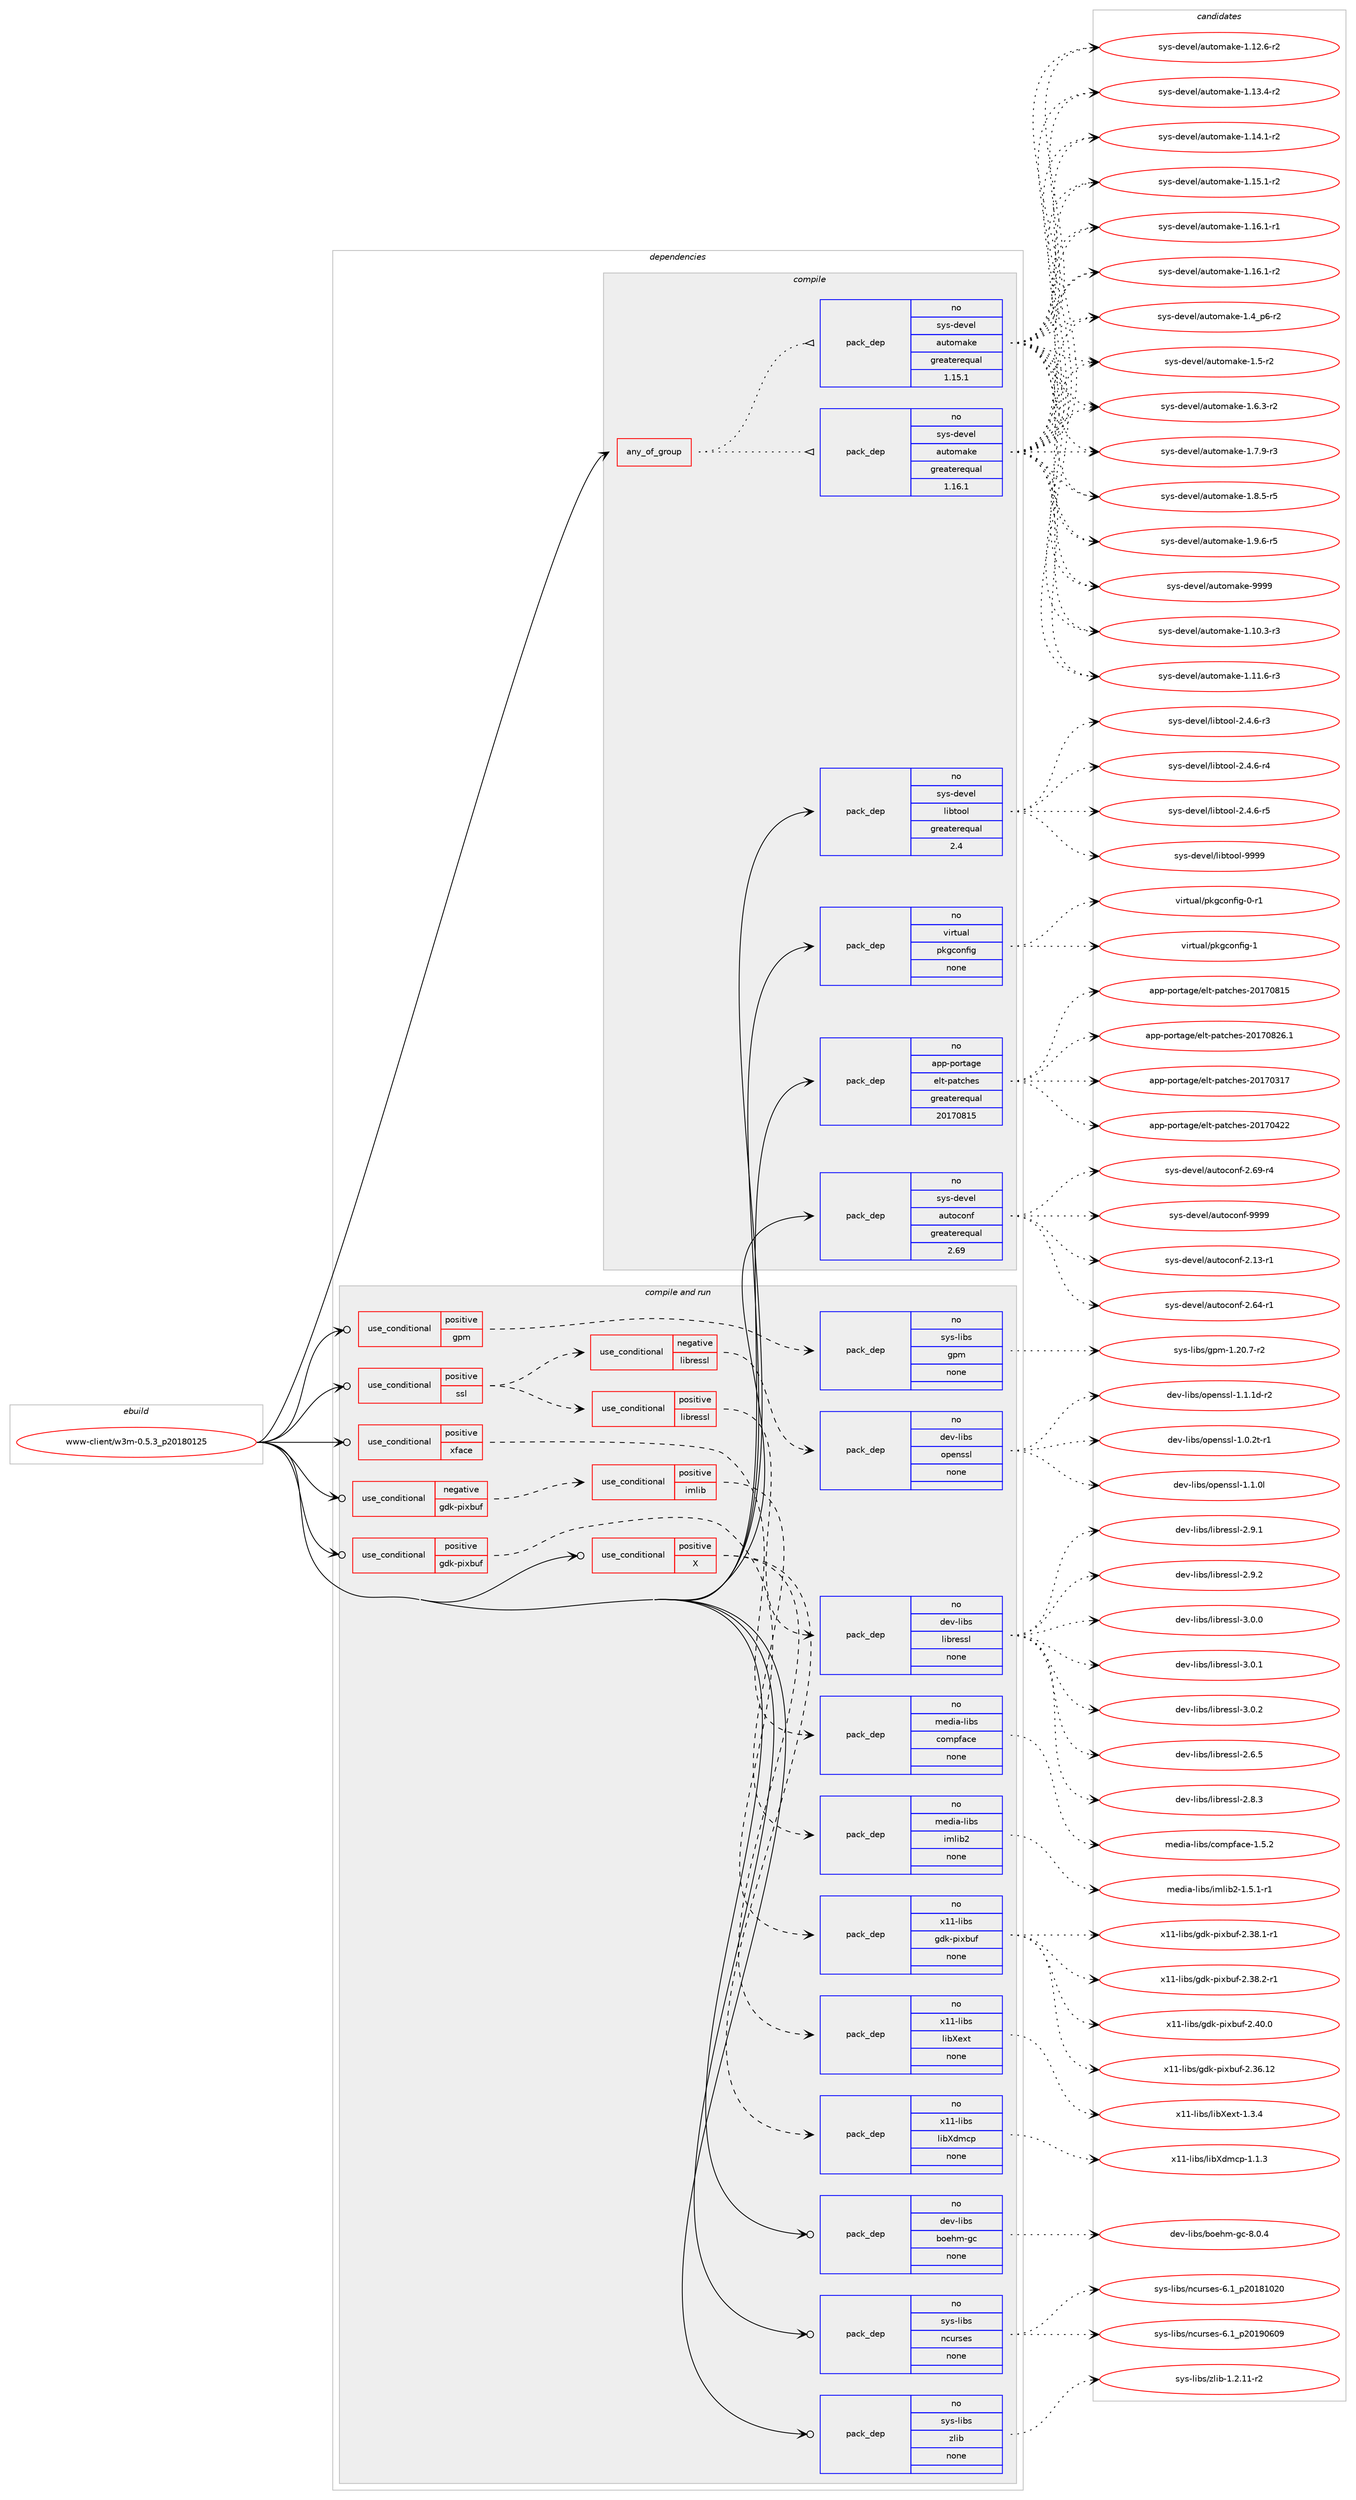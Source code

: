 digraph prolog {

# *************
# Graph options
# *************

newrank=true;
concentrate=true;
compound=true;
graph [rankdir=LR,fontname=Helvetica,fontsize=10,ranksep=1.5];#, ranksep=2.5, nodesep=0.2];
edge  [arrowhead=vee];
node  [fontname=Helvetica,fontsize=10];

# **********
# The ebuild
# **********

subgraph cluster_leftcol {
color=gray;
rank=same;
label=<<i>ebuild</i>>;
id [label="www-client/w3m-0.5.3_p20180125", color=red, width=4, href="../www-client/w3m-0.5.3_p20180125.svg"];
}

# ****************
# The dependencies
# ****************

subgraph cluster_midcol {
color=gray;
label=<<i>dependencies</i>>;
subgraph cluster_compile {
fillcolor="#eeeeee";
style=filled;
label=<<i>compile</i>>;
subgraph any15790 {
dependency908850 [label=<<TABLE BORDER="0" CELLBORDER="1" CELLSPACING="0" CELLPADDING="4"><TR><TD CELLPADDING="10">any_of_group</TD></TR></TABLE>>, shape=none, color=red];subgraph pack674715 {
dependency908851 [label=<<TABLE BORDER="0" CELLBORDER="1" CELLSPACING="0" CELLPADDING="4" WIDTH="220"><TR><TD ROWSPAN="6" CELLPADDING="30">pack_dep</TD></TR><TR><TD WIDTH="110">no</TD></TR><TR><TD>sys-devel</TD></TR><TR><TD>automake</TD></TR><TR><TD>greaterequal</TD></TR><TR><TD>1.16.1</TD></TR></TABLE>>, shape=none, color=blue];
}
dependency908850:e -> dependency908851:w [weight=20,style="dotted",arrowhead="oinv"];
subgraph pack674716 {
dependency908852 [label=<<TABLE BORDER="0" CELLBORDER="1" CELLSPACING="0" CELLPADDING="4" WIDTH="220"><TR><TD ROWSPAN="6" CELLPADDING="30">pack_dep</TD></TR><TR><TD WIDTH="110">no</TD></TR><TR><TD>sys-devel</TD></TR><TR><TD>automake</TD></TR><TR><TD>greaterequal</TD></TR><TR><TD>1.15.1</TD></TR></TABLE>>, shape=none, color=blue];
}
dependency908850:e -> dependency908852:w [weight=20,style="dotted",arrowhead="oinv"];
}
id:e -> dependency908850:w [weight=20,style="solid",arrowhead="vee"];
subgraph pack674717 {
dependency908853 [label=<<TABLE BORDER="0" CELLBORDER="1" CELLSPACING="0" CELLPADDING="4" WIDTH="220"><TR><TD ROWSPAN="6" CELLPADDING="30">pack_dep</TD></TR><TR><TD WIDTH="110">no</TD></TR><TR><TD>app-portage</TD></TR><TR><TD>elt-patches</TD></TR><TR><TD>greaterequal</TD></TR><TR><TD>20170815</TD></TR></TABLE>>, shape=none, color=blue];
}
id:e -> dependency908853:w [weight=20,style="solid",arrowhead="vee"];
subgraph pack674718 {
dependency908854 [label=<<TABLE BORDER="0" CELLBORDER="1" CELLSPACING="0" CELLPADDING="4" WIDTH="220"><TR><TD ROWSPAN="6" CELLPADDING="30">pack_dep</TD></TR><TR><TD WIDTH="110">no</TD></TR><TR><TD>sys-devel</TD></TR><TR><TD>autoconf</TD></TR><TR><TD>greaterequal</TD></TR><TR><TD>2.69</TD></TR></TABLE>>, shape=none, color=blue];
}
id:e -> dependency908854:w [weight=20,style="solid",arrowhead="vee"];
subgraph pack674719 {
dependency908855 [label=<<TABLE BORDER="0" CELLBORDER="1" CELLSPACING="0" CELLPADDING="4" WIDTH="220"><TR><TD ROWSPAN="6" CELLPADDING="30">pack_dep</TD></TR><TR><TD WIDTH="110">no</TD></TR><TR><TD>sys-devel</TD></TR><TR><TD>libtool</TD></TR><TR><TD>greaterequal</TD></TR><TR><TD>2.4</TD></TR></TABLE>>, shape=none, color=blue];
}
id:e -> dependency908855:w [weight=20,style="solid",arrowhead="vee"];
subgraph pack674720 {
dependency908856 [label=<<TABLE BORDER="0" CELLBORDER="1" CELLSPACING="0" CELLPADDING="4" WIDTH="220"><TR><TD ROWSPAN="6" CELLPADDING="30">pack_dep</TD></TR><TR><TD WIDTH="110">no</TD></TR><TR><TD>virtual</TD></TR><TR><TD>pkgconfig</TD></TR><TR><TD>none</TD></TR><TR><TD></TD></TR></TABLE>>, shape=none, color=blue];
}
id:e -> dependency908856:w [weight=20,style="solid",arrowhead="vee"];
}
subgraph cluster_compileandrun {
fillcolor="#eeeeee";
style=filled;
label=<<i>compile and run</i>>;
subgraph cond217766 {
dependency908857 [label=<<TABLE BORDER="0" CELLBORDER="1" CELLSPACING="0" CELLPADDING="4"><TR><TD ROWSPAN="3" CELLPADDING="10">use_conditional</TD></TR><TR><TD>negative</TD></TR><TR><TD>gdk-pixbuf</TD></TR></TABLE>>, shape=none, color=red];
subgraph cond217767 {
dependency908858 [label=<<TABLE BORDER="0" CELLBORDER="1" CELLSPACING="0" CELLPADDING="4"><TR><TD ROWSPAN="3" CELLPADDING="10">use_conditional</TD></TR><TR><TD>positive</TD></TR><TR><TD>imlib</TD></TR></TABLE>>, shape=none, color=red];
subgraph pack674721 {
dependency908859 [label=<<TABLE BORDER="0" CELLBORDER="1" CELLSPACING="0" CELLPADDING="4" WIDTH="220"><TR><TD ROWSPAN="6" CELLPADDING="30">pack_dep</TD></TR><TR><TD WIDTH="110">no</TD></TR><TR><TD>media-libs</TD></TR><TR><TD>imlib2</TD></TR><TR><TD>none</TD></TR><TR><TD></TD></TR></TABLE>>, shape=none, color=blue];
}
dependency908858:e -> dependency908859:w [weight=20,style="dashed",arrowhead="vee"];
}
dependency908857:e -> dependency908858:w [weight=20,style="dashed",arrowhead="vee"];
}
id:e -> dependency908857:w [weight=20,style="solid",arrowhead="odotvee"];
subgraph cond217768 {
dependency908860 [label=<<TABLE BORDER="0" CELLBORDER="1" CELLSPACING="0" CELLPADDING="4"><TR><TD ROWSPAN="3" CELLPADDING="10">use_conditional</TD></TR><TR><TD>positive</TD></TR><TR><TD>X</TD></TR></TABLE>>, shape=none, color=red];
subgraph pack674722 {
dependency908861 [label=<<TABLE BORDER="0" CELLBORDER="1" CELLSPACING="0" CELLPADDING="4" WIDTH="220"><TR><TD ROWSPAN="6" CELLPADDING="30">pack_dep</TD></TR><TR><TD WIDTH="110">no</TD></TR><TR><TD>x11-libs</TD></TR><TR><TD>libXdmcp</TD></TR><TR><TD>none</TD></TR><TR><TD></TD></TR></TABLE>>, shape=none, color=blue];
}
dependency908860:e -> dependency908861:w [weight=20,style="dashed",arrowhead="vee"];
subgraph pack674723 {
dependency908862 [label=<<TABLE BORDER="0" CELLBORDER="1" CELLSPACING="0" CELLPADDING="4" WIDTH="220"><TR><TD ROWSPAN="6" CELLPADDING="30">pack_dep</TD></TR><TR><TD WIDTH="110">no</TD></TR><TR><TD>x11-libs</TD></TR><TR><TD>libXext</TD></TR><TR><TD>none</TD></TR><TR><TD></TD></TR></TABLE>>, shape=none, color=blue];
}
dependency908860:e -> dependency908862:w [weight=20,style="dashed",arrowhead="vee"];
}
id:e -> dependency908860:w [weight=20,style="solid",arrowhead="odotvee"];
subgraph cond217769 {
dependency908863 [label=<<TABLE BORDER="0" CELLBORDER="1" CELLSPACING="0" CELLPADDING="4"><TR><TD ROWSPAN="3" CELLPADDING="10">use_conditional</TD></TR><TR><TD>positive</TD></TR><TR><TD>gdk-pixbuf</TD></TR></TABLE>>, shape=none, color=red];
subgraph pack674724 {
dependency908864 [label=<<TABLE BORDER="0" CELLBORDER="1" CELLSPACING="0" CELLPADDING="4" WIDTH="220"><TR><TD ROWSPAN="6" CELLPADDING="30">pack_dep</TD></TR><TR><TD WIDTH="110">no</TD></TR><TR><TD>x11-libs</TD></TR><TR><TD>gdk-pixbuf</TD></TR><TR><TD>none</TD></TR><TR><TD></TD></TR></TABLE>>, shape=none, color=blue];
}
dependency908863:e -> dependency908864:w [weight=20,style="dashed",arrowhead="vee"];
}
id:e -> dependency908863:w [weight=20,style="solid",arrowhead="odotvee"];
subgraph cond217770 {
dependency908865 [label=<<TABLE BORDER="0" CELLBORDER="1" CELLSPACING="0" CELLPADDING="4"><TR><TD ROWSPAN="3" CELLPADDING="10">use_conditional</TD></TR><TR><TD>positive</TD></TR><TR><TD>gpm</TD></TR></TABLE>>, shape=none, color=red];
subgraph pack674725 {
dependency908866 [label=<<TABLE BORDER="0" CELLBORDER="1" CELLSPACING="0" CELLPADDING="4" WIDTH="220"><TR><TD ROWSPAN="6" CELLPADDING="30">pack_dep</TD></TR><TR><TD WIDTH="110">no</TD></TR><TR><TD>sys-libs</TD></TR><TR><TD>gpm</TD></TR><TR><TD>none</TD></TR><TR><TD></TD></TR></TABLE>>, shape=none, color=blue];
}
dependency908865:e -> dependency908866:w [weight=20,style="dashed",arrowhead="vee"];
}
id:e -> dependency908865:w [weight=20,style="solid",arrowhead="odotvee"];
subgraph cond217771 {
dependency908867 [label=<<TABLE BORDER="0" CELLBORDER="1" CELLSPACING="0" CELLPADDING="4"><TR><TD ROWSPAN="3" CELLPADDING="10">use_conditional</TD></TR><TR><TD>positive</TD></TR><TR><TD>ssl</TD></TR></TABLE>>, shape=none, color=red];
subgraph cond217772 {
dependency908868 [label=<<TABLE BORDER="0" CELLBORDER="1" CELLSPACING="0" CELLPADDING="4"><TR><TD ROWSPAN="3" CELLPADDING="10">use_conditional</TD></TR><TR><TD>negative</TD></TR><TR><TD>libressl</TD></TR></TABLE>>, shape=none, color=red];
subgraph pack674726 {
dependency908869 [label=<<TABLE BORDER="0" CELLBORDER="1" CELLSPACING="0" CELLPADDING="4" WIDTH="220"><TR><TD ROWSPAN="6" CELLPADDING="30">pack_dep</TD></TR><TR><TD WIDTH="110">no</TD></TR><TR><TD>dev-libs</TD></TR><TR><TD>openssl</TD></TR><TR><TD>none</TD></TR><TR><TD></TD></TR></TABLE>>, shape=none, color=blue];
}
dependency908868:e -> dependency908869:w [weight=20,style="dashed",arrowhead="vee"];
}
dependency908867:e -> dependency908868:w [weight=20,style="dashed",arrowhead="vee"];
subgraph cond217773 {
dependency908870 [label=<<TABLE BORDER="0" CELLBORDER="1" CELLSPACING="0" CELLPADDING="4"><TR><TD ROWSPAN="3" CELLPADDING="10">use_conditional</TD></TR><TR><TD>positive</TD></TR><TR><TD>libressl</TD></TR></TABLE>>, shape=none, color=red];
subgraph pack674727 {
dependency908871 [label=<<TABLE BORDER="0" CELLBORDER="1" CELLSPACING="0" CELLPADDING="4" WIDTH="220"><TR><TD ROWSPAN="6" CELLPADDING="30">pack_dep</TD></TR><TR><TD WIDTH="110">no</TD></TR><TR><TD>dev-libs</TD></TR><TR><TD>libressl</TD></TR><TR><TD>none</TD></TR><TR><TD></TD></TR></TABLE>>, shape=none, color=blue];
}
dependency908870:e -> dependency908871:w [weight=20,style="dashed",arrowhead="vee"];
}
dependency908867:e -> dependency908870:w [weight=20,style="dashed",arrowhead="vee"];
}
id:e -> dependency908867:w [weight=20,style="solid",arrowhead="odotvee"];
subgraph cond217774 {
dependency908872 [label=<<TABLE BORDER="0" CELLBORDER="1" CELLSPACING="0" CELLPADDING="4"><TR><TD ROWSPAN="3" CELLPADDING="10">use_conditional</TD></TR><TR><TD>positive</TD></TR><TR><TD>xface</TD></TR></TABLE>>, shape=none, color=red];
subgraph pack674728 {
dependency908873 [label=<<TABLE BORDER="0" CELLBORDER="1" CELLSPACING="0" CELLPADDING="4" WIDTH="220"><TR><TD ROWSPAN="6" CELLPADDING="30">pack_dep</TD></TR><TR><TD WIDTH="110">no</TD></TR><TR><TD>media-libs</TD></TR><TR><TD>compface</TD></TR><TR><TD>none</TD></TR><TR><TD></TD></TR></TABLE>>, shape=none, color=blue];
}
dependency908872:e -> dependency908873:w [weight=20,style="dashed",arrowhead="vee"];
}
id:e -> dependency908872:w [weight=20,style="solid",arrowhead="odotvee"];
subgraph pack674729 {
dependency908874 [label=<<TABLE BORDER="0" CELLBORDER="1" CELLSPACING="0" CELLPADDING="4" WIDTH="220"><TR><TD ROWSPAN="6" CELLPADDING="30">pack_dep</TD></TR><TR><TD WIDTH="110">no</TD></TR><TR><TD>dev-libs</TD></TR><TR><TD>boehm-gc</TD></TR><TR><TD>none</TD></TR><TR><TD></TD></TR></TABLE>>, shape=none, color=blue];
}
id:e -> dependency908874:w [weight=20,style="solid",arrowhead="odotvee"];
subgraph pack674730 {
dependency908875 [label=<<TABLE BORDER="0" CELLBORDER="1" CELLSPACING="0" CELLPADDING="4" WIDTH="220"><TR><TD ROWSPAN="6" CELLPADDING="30">pack_dep</TD></TR><TR><TD WIDTH="110">no</TD></TR><TR><TD>sys-libs</TD></TR><TR><TD>ncurses</TD></TR><TR><TD>none</TD></TR><TR><TD></TD></TR></TABLE>>, shape=none, color=blue];
}
id:e -> dependency908875:w [weight=20,style="solid",arrowhead="odotvee"];
subgraph pack674731 {
dependency908876 [label=<<TABLE BORDER="0" CELLBORDER="1" CELLSPACING="0" CELLPADDING="4" WIDTH="220"><TR><TD ROWSPAN="6" CELLPADDING="30">pack_dep</TD></TR><TR><TD WIDTH="110">no</TD></TR><TR><TD>sys-libs</TD></TR><TR><TD>zlib</TD></TR><TR><TD>none</TD></TR><TR><TD></TD></TR></TABLE>>, shape=none, color=blue];
}
id:e -> dependency908876:w [weight=20,style="solid",arrowhead="odotvee"];
}
subgraph cluster_run {
fillcolor="#eeeeee";
style=filled;
label=<<i>run</i>>;
}
}

# **************
# The candidates
# **************

subgraph cluster_choices {
rank=same;
color=gray;
label=<<i>candidates</i>>;

subgraph choice674715 {
color=black;
nodesep=1;
choice11512111545100101118101108479711711611110997107101454946494846514511451 [label="sys-devel/automake-1.10.3-r3", color=red, width=4,href="../sys-devel/automake-1.10.3-r3.svg"];
choice11512111545100101118101108479711711611110997107101454946494946544511451 [label="sys-devel/automake-1.11.6-r3", color=red, width=4,href="../sys-devel/automake-1.11.6-r3.svg"];
choice11512111545100101118101108479711711611110997107101454946495046544511450 [label="sys-devel/automake-1.12.6-r2", color=red, width=4,href="../sys-devel/automake-1.12.6-r2.svg"];
choice11512111545100101118101108479711711611110997107101454946495146524511450 [label="sys-devel/automake-1.13.4-r2", color=red, width=4,href="../sys-devel/automake-1.13.4-r2.svg"];
choice11512111545100101118101108479711711611110997107101454946495246494511450 [label="sys-devel/automake-1.14.1-r2", color=red, width=4,href="../sys-devel/automake-1.14.1-r2.svg"];
choice11512111545100101118101108479711711611110997107101454946495346494511450 [label="sys-devel/automake-1.15.1-r2", color=red, width=4,href="../sys-devel/automake-1.15.1-r2.svg"];
choice11512111545100101118101108479711711611110997107101454946495446494511449 [label="sys-devel/automake-1.16.1-r1", color=red, width=4,href="../sys-devel/automake-1.16.1-r1.svg"];
choice11512111545100101118101108479711711611110997107101454946495446494511450 [label="sys-devel/automake-1.16.1-r2", color=red, width=4,href="../sys-devel/automake-1.16.1-r2.svg"];
choice115121115451001011181011084797117116111109971071014549465295112544511450 [label="sys-devel/automake-1.4_p6-r2", color=red, width=4,href="../sys-devel/automake-1.4_p6-r2.svg"];
choice11512111545100101118101108479711711611110997107101454946534511450 [label="sys-devel/automake-1.5-r2", color=red, width=4,href="../sys-devel/automake-1.5-r2.svg"];
choice115121115451001011181011084797117116111109971071014549465446514511450 [label="sys-devel/automake-1.6.3-r2", color=red, width=4,href="../sys-devel/automake-1.6.3-r2.svg"];
choice115121115451001011181011084797117116111109971071014549465546574511451 [label="sys-devel/automake-1.7.9-r3", color=red, width=4,href="../sys-devel/automake-1.7.9-r3.svg"];
choice115121115451001011181011084797117116111109971071014549465646534511453 [label="sys-devel/automake-1.8.5-r5", color=red, width=4,href="../sys-devel/automake-1.8.5-r5.svg"];
choice115121115451001011181011084797117116111109971071014549465746544511453 [label="sys-devel/automake-1.9.6-r5", color=red, width=4,href="../sys-devel/automake-1.9.6-r5.svg"];
choice115121115451001011181011084797117116111109971071014557575757 [label="sys-devel/automake-9999", color=red, width=4,href="../sys-devel/automake-9999.svg"];
dependency908851:e -> choice11512111545100101118101108479711711611110997107101454946494846514511451:w [style=dotted,weight="100"];
dependency908851:e -> choice11512111545100101118101108479711711611110997107101454946494946544511451:w [style=dotted,weight="100"];
dependency908851:e -> choice11512111545100101118101108479711711611110997107101454946495046544511450:w [style=dotted,weight="100"];
dependency908851:e -> choice11512111545100101118101108479711711611110997107101454946495146524511450:w [style=dotted,weight="100"];
dependency908851:e -> choice11512111545100101118101108479711711611110997107101454946495246494511450:w [style=dotted,weight="100"];
dependency908851:e -> choice11512111545100101118101108479711711611110997107101454946495346494511450:w [style=dotted,weight="100"];
dependency908851:e -> choice11512111545100101118101108479711711611110997107101454946495446494511449:w [style=dotted,weight="100"];
dependency908851:e -> choice11512111545100101118101108479711711611110997107101454946495446494511450:w [style=dotted,weight="100"];
dependency908851:e -> choice115121115451001011181011084797117116111109971071014549465295112544511450:w [style=dotted,weight="100"];
dependency908851:e -> choice11512111545100101118101108479711711611110997107101454946534511450:w [style=dotted,weight="100"];
dependency908851:e -> choice115121115451001011181011084797117116111109971071014549465446514511450:w [style=dotted,weight="100"];
dependency908851:e -> choice115121115451001011181011084797117116111109971071014549465546574511451:w [style=dotted,weight="100"];
dependency908851:e -> choice115121115451001011181011084797117116111109971071014549465646534511453:w [style=dotted,weight="100"];
dependency908851:e -> choice115121115451001011181011084797117116111109971071014549465746544511453:w [style=dotted,weight="100"];
dependency908851:e -> choice115121115451001011181011084797117116111109971071014557575757:w [style=dotted,weight="100"];
}
subgraph choice674716 {
color=black;
nodesep=1;
choice11512111545100101118101108479711711611110997107101454946494846514511451 [label="sys-devel/automake-1.10.3-r3", color=red, width=4,href="../sys-devel/automake-1.10.3-r3.svg"];
choice11512111545100101118101108479711711611110997107101454946494946544511451 [label="sys-devel/automake-1.11.6-r3", color=red, width=4,href="../sys-devel/automake-1.11.6-r3.svg"];
choice11512111545100101118101108479711711611110997107101454946495046544511450 [label="sys-devel/automake-1.12.6-r2", color=red, width=4,href="../sys-devel/automake-1.12.6-r2.svg"];
choice11512111545100101118101108479711711611110997107101454946495146524511450 [label="sys-devel/automake-1.13.4-r2", color=red, width=4,href="../sys-devel/automake-1.13.4-r2.svg"];
choice11512111545100101118101108479711711611110997107101454946495246494511450 [label="sys-devel/automake-1.14.1-r2", color=red, width=4,href="../sys-devel/automake-1.14.1-r2.svg"];
choice11512111545100101118101108479711711611110997107101454946495346494511450 [label="sys-devel/automake-1.15.1-r2", color=red, width=4,href="../sys-devel/automake-1.15.1-r2.svg"];
choice11512111545100101118101108479711711611110997107101454946495446494511449 [label="sys-devel/automake-1.16.1-r1", color=red, width=4,href="../sys-devel/automake-1.16.1-r1.svg"];
choice11512111545100101118101108479711711611110997107101454946495446494511450 [label="sys-devel/automake-1.16.1-r2", color=red, width=4,href="../sys-devel/automake-1.16.1-r2.svg"];
choice115121115451001011181011084797117116111109971071014549465295112544511450 [label="sys-devel/automake-1.4_p6-r2", color=red, width=4,href="../sys-devel/automake-1.4_p6-r2.svg"];
choice11512111545100101118101108479711711611110997107101454946534511450 [label="sys-devel/automake-1.5-r2", color=red, width=4,href="../sys-devel/automake-1.5-r2.svg"];
choice115121115451001011181011084797117116111109971071014549465446514511450 [label="sys-devel/automake-1.6.3-r2", color=red, width=4,href="../sys-devel/automake-1.6.3-r2.svg"];
choice115121115451001011181011084797117116111109971071014549465546574511451 [label="sys-devel/automake-1.7.9-r3", color=red, width=4,href="../sys-devel/automake-1.7.9-r3.svg"];
choice115121115451001011181011084797117116111109971071014549465646534511453 [label="sys-devel/automake-1.8.5-r5", color=red, width=4,href="../sys-devel/automake-1.8.5-r5.svg"];
choice115121115451001011181011084797117116111109971071014549465746544511453 [label="sys-devel/automake-1.9.6-r5", color=red, width=4,href="../sys-devel/automake-1.9.6-r5.svg"];
choice115121115451001011181011084797117116111109971071014557575757 [label="sys-devel/automake-9999", color=red, width=4,href="../sys-devel/automake-9999.svg"];
dependency908852:e -> choice11512111545100101118101108479711711611110997107101454946494846514511451:w [style=dotted,weight="100"];
dependency908852:e -> choice11512111545100101118101108479711711611110997107101454946494946544511451:w [style=dotted,weight="100"];
dependency908852:e -> choice11512111545100101118101108479711711611110997107101454946495046544511450:w [style=dotted,weight="100"];
dependency908852:e -> choice11512111545100101118101108479711711611110997107101454946495146524511450:w [style=dotted,weight="100"];
dependency908852:e -> choice11512111545100101118101108479711711611110997107101454946495246494511450:w [style=dotted,weight="100"];
dependency908852:e -> choice11512111545100101118101108479711711611110997107101454946495346494511450:w [style=dotted,weight="100"];
dependency908852:e -> choice11512111545100101118101108479711711611110997107101454946495446494511449:w [style=dotted,weight="100"];
dependency908852:e -> choice11512111545100101118101108479711711611110997107101454946495446494511450:w [style=dotted,weight="100"];
dependency908852:e -> choice115121115451001011181011084797117116111109971071014549465295112544511450:w [style=dotted,weight="100"];
dependency908852:e -> choice11512111545100101118101108479711711611110997107101454946534511450:w [style=dotted,weight="100"];
dependency908852:e -> choice115121115451001011181011084797117116111109971071014549465446514511450:w [style=dotted,weight="100"];
dependency908852:e -> choice115121115451001011181011084797117116111109971071014549465546574511451:w [style=dotted,weight="100"];
dependency908852:e -> choice115121115451001011181011084797117116111109971071014549465646534511453:w [style=dotted,weight="100"];
dependency908852:e -> choice115121115451001011181011084797117116111109971071014549465746544511453:w [style=dotted,weight="100"];
dependency908852:e -> choice115121115451001011181011084797117116111109971071014557575757:w [style=dotted,weight="100"];
}
subgraph choice674717 {
color=black;
nodesep=1;
choice97112112451121111141169710310147101108116451129711699104101115455048495548514955 [label="app-portage/elt-patches-20170317", color=red, width=4,href="../app-portage/elt-patches-20170317.svg"];
choice97112112451121111141169710310147101108116451129711699104101115455048495548525050 [label="app-portage/elt-patches-20170422", color=red, width=4,href="../app-portage/elt-patches-20170422.svg"];
choice97112112451121111141169710310147101108116451129711699104101115455048495548564953 [label="app-portage/elt-patches-20170815", color=red, width=4,href="../app-portage/elt-patches-20170815.svg"];
choice971121124511211111411697103101471011081164511297116991041011154550484955485650544649 [label="app-portage/elt-patches-20170826.1", color=red, width=4,href="../app-portage/elt-patches-20170826.1.svg"];
dependency908853:e -> choice97112112451121111141169710310147101108116451129711699104101115455048495548514955:w [style=dotted,weight="100"];
dependency908853:e -> choice97112112451121111141169710310147101108116451129711699104101115455048495548525050:w [style=dotted,weight="100"];
dependency908853:e -> choice97112112451121111141169710310147101108116451129711699104101115455048495548564953:w [style=dotted,weight="100"];
dependency908853:e -> choice971121124511211111411697103101471011081164511297116991041011154550484955485650544649:w [style=dotted,weight="100"];
}
subgraph choice674718 {
color=black;
nodesep=1;
choice1151211154510010111810110847971171161119911111010245504649514511449 [label="sys-devel/autoconf-2.13-r1", color=red, width=4,href="../sys-devel/autoconf-2.13-r1.svg"];
choice1151211154510010111810110847971171161119911111010245504654524511449 [label="sys-devel/autoconf-2.64-r1", color=red, width=4,href="../sys-devel/autoconf-2.64-r1.svg"];
choice1151211154510010111810110847971171161119911111010245504654574511452 [label="sys-devel/autoconf-2.69-r4", color=red, width=4,href="../sys-devel/autoconf-2.69-r4.svg"];
choice115121115451001011181011084797117116111991111101024557575757 [label="sys-devel/autoconf-9999", color=red, width=4,href="../sys-devel/autoconf-9999.svg"];
dependency908854:e -> choice1151211154510010111810110847971171161119911111010245504649514511449:w [style=dotted,weight="100"];
dependency908854:e -> choice1151211154510010111810110847971171161119911111010245504654524511449:w [style=dotted,weight="100"];
dependency908854:e -> choice1151211154510010111810110847971171161119911111010245504654574511452:w [style=dotted,weight="100"];
dependency908854:e -> choice115121115451001011181011084797117116111991111101024557575757:w [style=dotted,weight="100"];
}
subgraph choice674719 {
color=black;
nodesep=1;
choice1151211154510010111810110847108105981161111111084550465246544511451 [label="sys-devel/libtool-2.4.6-r3", color=red, width=4,href="../sys-devel/libtool-2.4.6-r3.svg"];
choice1151211154510010111810110847108105981161111111084550465246544511452 [label="sys-devel/libtool-2.4.6-r4", color=red, width=4,href="../sys-devel/libtool-2.4.6-r4.svg"];
choice1151211154510010111810110847108105981161111111084550465246544511453 [label="sys-devel/libtool-2.4.6-r5", color=red, width=4,href="../sys-devel/libtool-2.4.6-r5.svg"];
choice1151211154510010111810110847108105981161111111084557575757 [label="sys-devel/libtool-9999", color=red, width=4,href="../sys-devel/libtool-9999.svg"];
dependency908855:e -> choice1151211154510010111810110847108105981161111111084550465246544511451:w [style=dotted,weight="100"];
dependency908855:e -> choice1151211154510010111810110847108105981161111111084550465246544511452:w [style=dotted,weight="100"];
dependency908855:e -> choice1151211154510010111810110847108105981161111111084550465246544511453:w [style=dotted,weight="100"];
dependency908855:e -> choice1151211154510010111810110847108105981161111111084557575757:w [style=dotted,weight="100"];
}
subgraph choice674720 {
color=black;
nodesep=1;
choice11810511411611797108471121071039911111010210510345484511449 [label="virtual/pkgconfig-0-r1", color=red, width=4,href="../virtual/pkgconfig-0-r1.svg"];
choice1181051141161179710847112107103991111101021051034549 [label="virtual/pkgconfig-1", color=red, width=4,href="../virtual/pkgconfig-1.svg"];
dependency908856:e -> choice11810511411611797108471121071039911111010210510345484511449:w [style=dotted,weight="100"];
dependency908856:e -> choice1181051141161179710847112107103991111101021051034549:w [style=dotted,weight="100"];
}
subgraph choice674721 {
color=black;
nodesep=1;
choice1091011001059745108105981154710510910810598504549465346494511449 [label="media-libs/imlib2-1.5.1-r1", color=red, width=4,href="../media-libs/imlib2-1.5.1-r1.svg"];
dependency908859:e -> choice1091011001059745108105981154710510910810598504549465346494511449:w [style=dotted,weight="100"];
}
subgraph choice674722 {
color=black;
nodesep=1;
choice1204949451081059811547108105988810010999112454946494651 [label="x11-libs/libXdmcp-1.1.3", color=red, width=4,href="../x11-libs/libXdmcp-1.1.3.svg"];
dependency908861:e -> choice1204949451081059811547108105988810010999112454946494651:w [style=dotted,weight="100"];
}
subgraph choice674723 {
color=black;
nodesep=1;
choice12049494510810598115471081059888101120116454946514652 [label="x11-libs/libXext-1.3.4", color=red, width=4,href="../x11-libs/libXext-1.3.4.svg"];
dependency908862:e -> choice12049494510810598115471081059888101120116454946514652:w [style=dotted,weight="100"];
}
subgraph choice674724 {
color=black;
nodesep=1;
choice120494945108105981154710310010745112105120981171024550465154464950 [label="x11-libs/gdk-pixbuf-2.36.12", color=red, width=4,href="../x11-libs/gdk-pixbuf-2.36.12.svg"];
choice12049494510810598115471031001074511210512098117102455046515646494511449 [label="x11-libs/gdk-pixbuf-2.38.1-r1", color=red, width=4,href="../x11-libs/gdk-pixbuf-2.38.1-r1.svg"];
choice12049494510810598115471031001074511210512098117102455046515646504511449 [label="x11-libs/gdk-pixbuf-2.38.2-r1", color=red, width=4,href="../x11-libs/gdk-pixbuf-2.38.2-r1.svg"];
choice1204949451081059811547103100107451121051209811710245504652484648 [label="x11-libs/gdk-pixbuf-2.40.0", color=red, width=4,href="../x11-libs/gdk-pixbuf-2.40.0.svg"];
dependency908864:e -> choice120494945108105981154710310010745112105120981171024550465154464950:w [style=dotted,weight="100"];
dependency908864:e -> choice12049494510810598115471031001074511210512098117102455046515646494511449:w [style=dotted,weight="100"];
dependency908864:e -> choice12049494510810598115471031001074511210512098117102455046515646504511449:w [style=dotted,weight="100"];
dependency908864:e -> choice1204949451081059811547103100107451121051209811710245504652484648:w [style=dotted,weight="100"];
}
subgraph choice674725 {
color=black;
nodesep=1;
choice115121115451081059811547103112109454946504846554511450 [label="sys-libs/gpm-1.20.7-r2", color=red, width=4,href="../sys-libs/gpm-1.20.7-r2.svg"];
dependency908866:e -> choice115121115451081059811547103112109454946504846554511450:w [style=dotted,weight="100"];
}
subgraph choice674726 {
color=black;
nodesep=1;
choice1001011184510810598115471111121011101151151084549464846501164511449 [label="dev-libs/openssl-1.0.2t-r1", color=red, width=4,href="../dev-libs/openssl-1.0.2t-r1.svg"];
choice100101118451081059811547111112101110115115108454946494648108 [label="dev-libs/openssl-1.1.0l", color=red, width=4,href="../dev-libs/openssl-1.1.0l.svg"];
choice1001011184510810598115471111121011101151151084549464946491004511450 [label="dev-libs/openssl-1.1.1d-r2", color=red, width=4,href="../dev-libs/openssl-1.1.1d-r2.svg"];
dependency908869:e -> choice1001011184510810598115471111121011101151151084549464846501164511449:w [style=dotted,weight="100"];
dependency908869:e -> choice100101118451081059811547111112101110115115108454946494648108:w [style=dotted,weight="100"];
dependency908869:e -> choice1001011184510810598115471111121011101151151084549464946491004511450:w [style=dotted,weight="100"];
}
subgraph choice674727 {
color=black;
nodesep=1;
choice10010111845108105981154710810598114101115115108455046544653 [label="dev-libs/libressl-2.6.5", color=red, width=4,href="../dev-libs/libressl-2.6.5.svg"];
choice10010111845108105981154710810598114101115115108455046564651 [label="dev-libs/libressl-2.8.3", color=red, width=4,href="../dev-libs/libressl-2.8.3.svg"];
choice10010111845108105981154710810598114101115115108455046574649 [label="dev-libs/libressl-2.9.1", color=red, width=4,href="../dev-libs/libressl-2.9.1.svg"];
choice10010111845108105981154710810598114101115115108455046574650 [label="dev-libs/libressl-2.9.2", color=red, width=4,href="../dev-libs/libressl-2.9.2.svg"];
choice10010111845108105981154710810598114101115115108455146484648 [label="dev-libs/libressl-3.0.0", color=red, width=4,href="../dev-libs/libressl-3.0.0.svg"];
choice10010111845108105981154710810598114101115115108455146484649 [label="dev-libs/libressl-3.0.1", color=red, width=4,href="../dev-libs/libressl-3.0.1.svg"];
choice10010111845108105981154710810598114101115115108455146484650 [label="dev-libs/libressl-3.0.2", color=red, width=4,href="../dev-libs/libressl-3.0.2.svg"];
dependency908871:e -> choice10010111845108105981154710810598114101115115108455046544653:w [style=dotted,weight="100"];
dependency908871:e -> choice10010111845108105981154710810598114101115115108455046564651:w [style=dotted,weight="100"];
dependency908871:e -> choice10010111845108105981154710810598114101115115108455046574649:w [style=dotted,weight="100"];
dependency908871:e -> choice10010111845108105981154710810598114101115115108455046574650:w [style=dotted,weight="100"];
dependency908871:e -> choice10010111845108105981154710810598114101115115108455146484648:w [style=dotted,weight="100"];
dependency908871:e -> choice10010111845108105981154710810598114101115115108455146484649:w [style=dotted,weight="100"];
dependency908871:e -> choice10010111845108105981154710810598114101115115108455146484650:w [style=dotted,weight="100"];
}
subgraph choice674728 {
color=black;
nodesep=1;
choice10910110010597451081059811547991111091121029799101454946534650 [label="media-libs/compface-1.5.2", color=red, width=4,href="../media-libs/compface-1.5.2.svg"];
dependency908873:e -> choice10910110010597451081059811547991111091121029799101454946534650:w [style=dotted,weight="100"];
}
subgraph choice674729 {
color=black;
nodesep=1;
choice100101118451081059811547981111011041094510399455646484652 [label="dev-libs/boehm-gc-8.0.4", color=red, width=4,href="../dev-libs/boehm-gc-8.0.4.svg"];
dependency908874:e -> choice100101118451081059811547981111011041094510399455646484652:w [style=dotted,weight="100"];
}
subgraph choice674730 {
color=black;
nodesep=1;
choice1151211154510810598115471109911711411510111545544649951125048495649485048 [label="sys-libs/ncurses-6.1_p20181020", color=red, width=4,href="../sys-libs/ncurses-6.1_p20181020.svg"];
choice1151211154510810598115471109911711411510111545544649951125048495748544857 [label="sys-libs/ncurses-6.1_p20190609", color=red, width=4,href="../sys-libs/ncurses-6.1_p20190609.svg"];
dependency908875:e -> choice1151211154510810598115471109911711411510111545544649951125048495649485048:w [style=dotted,weight="100"];
dependency908875:e -> choice1151211154510810598115471109911711411510111545544649951125048495748544857:w [style=dotted,weight="100"];
}
subgraph choice674731 {
color=black;
nodesep=1;
choice11512111545108105981154712210810598454946504649494511450 [label="sys-libs/zlib-1.2.11-r2", color=red, width=4,href="../sys-libs/zlib-1.2.11-r2.svg"];
dependency908876:e -> choice11512111545108105981154712210810598454946504649494511450:w [style=dotted,weight="100"];
}
}

}
